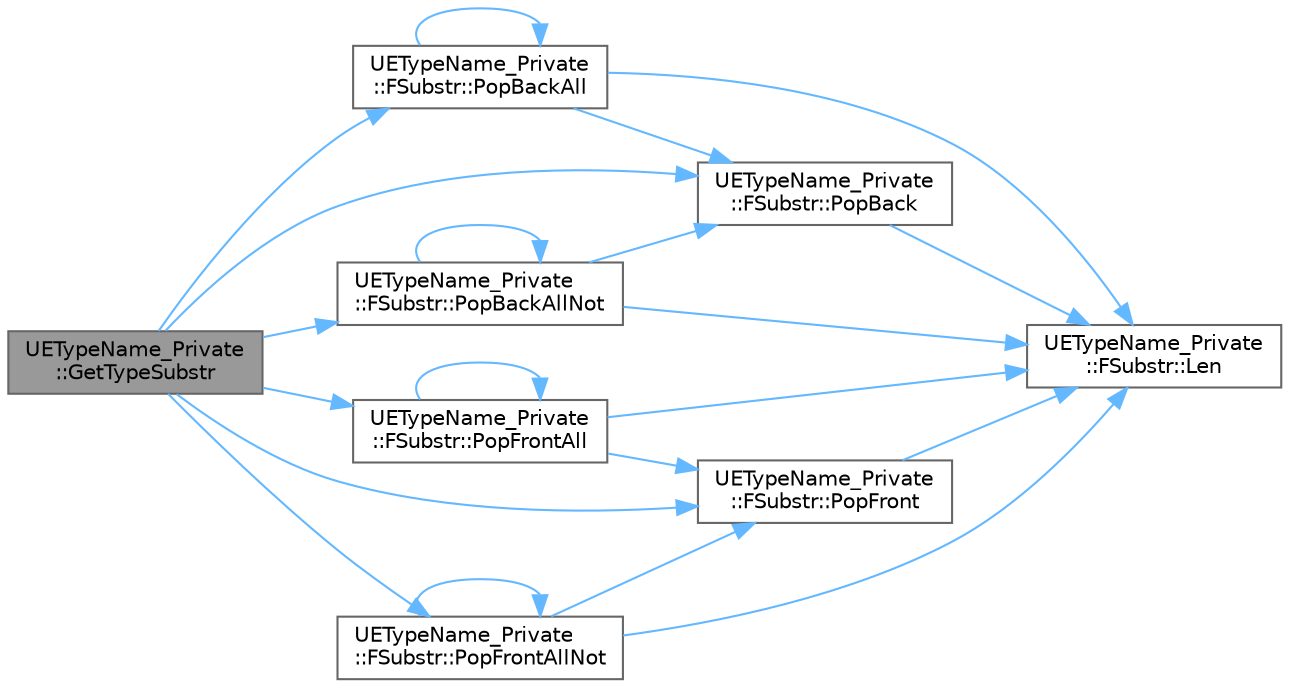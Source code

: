 digraph "UETypeName_Private::GetTypeSubstr"
{
 // INTERACTIVE_SVG=YES
 // LATEX_PDF_SIZE
  bgcolor="transparent";
  edge [fontname=Helvetica,fontsize=10,labelfontname=Helvetica,labelfontsize=10];
  node [fontname=Helvetica,fontsize=10,shape=box,height=0.2,width=0.4];
  rankdir="LR";
  Node1 [id="Node000001",label="UETypeName_Private\l::GetTypeSubstr",height=0.2,width=0.4,color="gray40", fillcolor="grey60", style="filled", fontcolor="black",tooltip=" "];
  Node1 -> Node2 [id="edge1_Node000001_Node000002",color="steelblue1",style="solid",tooltip=" "];
  Node2 [id="Node000002",label="UETypeName_Private\l::FSubstr::PopBack",height=0.2,width=0.4,color="grey40", fillcolor="white", style="filled",URL="$d7/d37/structUETypeName__Private_1_1FSubstr.html#a8117f251c83b51ad9951e5db854e24af",tooltip=" "];
  Node2 -> Node3 [id="edge2_Node000002_Node000003",color="steelblue1",style="solid",tooltip=" "];
  Node3 [id="Node000003",label="UETypeName_Private\l::FSubstr::Len",height=0.2,width=0.4,color="grey40", fillcolor="white", style="filled",URL="$d7/d37/structUETypeName__Private_1_1FSubstr.html#a83d7ea8b3b906e78a39206c6166de54b",tooltip=" "];
  Node1 -> Node4 [id="edge3_Node000001_Node000004",color="steelblue1",style="solid",tooltip=" "];
  Node4 [id="Node000004",label="UETypeName_Private\l::FSubstr::PopBackAll",height=0.2,width=0.4,color="grey40", fillcolor="white", style="filled",URL="$d7/d37/structUETypeName__Private_1_1FSubstr.html#ac27dbccd59b51f6dada8195829afa04f",tooltip=" "];
  Node4 -> Node3 [id="edge4_Node000004_Node000003",color="steelblue1",style="solid",tooltip=" "];
  Node4 -> Node2 [id="edge5_Node000004_Node000002",color="steelblue1",style="solid",tooltip=" "];
  Node4 -> Node4 [id="edge6_Node000004_Node000004",color="steelblue1",style="solid",tooltip=" "];
  Node1 -> Node5 [id="edge7_Node000001_Node000005",color="steelblue1",style="solid",tooltip=" "];
  Node5 [id="Node000005",label="UETypeName_Private\l::FSubstr::PopBackAllNot",height=0.2,width=0.4,color="grey40", fillcolor="white", style="filled",URL="$d7/d37/structUETypeName__Private_1_1FSubstr.html#aade8576457079659c6f898d5e6e1d71d",tooltip=" "];
  Node5 -> Node3 [id="edge8_Node000005_Node000003",color="steelblue1",style="solid",tooltip=" "];
  Node5 -> Node2 [id="edge9_Node000005_Node000002",color="steelblue1",style="solid",tooltip=" "];
  Node5 -> Node5 [id="edge10_Node000005_Node000005",color="steelblue1",style="solid",tooltip=" "];
  Node1 -> Node6 [id="edge11_Node000001_Node000006",color="steelblue1",style="solid",tooltip=" "];
  Node6 [id="Node000006",label="UETypeName_Private\l::FSubstr::PopFront",height=0.2,width=0.4,color="grey40", fillcolor="white", style="filled",URL="$d7/d37/structUETypeName__Private_1_1FSubstr.html#a80586b2197977c787c415bfe642a5bb1",tooltip=" "];
  Node6 -> Node3 [id="edge12_Node000006_Node000003",color="steelblue1",style="solid",tooltip=" "];
  Node1 -> Node7 [id="edge13_Node000001_Node000007",color="steelblue1",style="solid",tooltip=" "];
  Node7 [id="Node000007",label="UETypeName_Private\l::FSubstr::PopFrontAll",height=0.2,width=0.4,color="grey40", fillcolor="white", style="filled",URL="$d7/d37/structUETypeName__Private_1_1FSubstr.html#a4226d4cce8c75da0d2ef93576115a8da",tooltip=" "];
  Node7 -> Node3 [id="edge14_Node000007_Node000003",color="steelblue1",style="solid",tooltip=" "];
  Node7 -> Node6 [id="edge15_Node000007_Node000006",color="steelblue1",style="solid",tooltip=" "];
  Node7 -> Node7 [id="edge16_Node000007_Node000007",color="steelblue1",style="solid",tooltip=" "];
  Node1 -> Node8 [id="edge17_Node000001_Node000008",color="steelblue1",style="solid",tooltip=" "];
  Node8 [id="Node000008",label="UETypeName_Private\l::FSubstr::PopFrontAllNot",height=0.2,width=0.4,color="grey40", fillcolor="white", style="filled",URL="$d7/d37/structUETypeName__Private_1_1FSubstr.html#ad3bc57f34fad812b2f9601532cff4f13",tooltip=" "];
  Node8 -> Node3 [id="edge18_Node000008_Node000003",color="steelblue1",style="solid",tooltip=" "];
  Node8 -> Node6 [id="edge19_Node000008_Node000006",color="steelblue1",style="solid",tooltip=" "];
  Node8 -> Node8 [id="edge20_Node000008_Node000008",color="steelblue1",style="solid",tooltip=" "];
}
